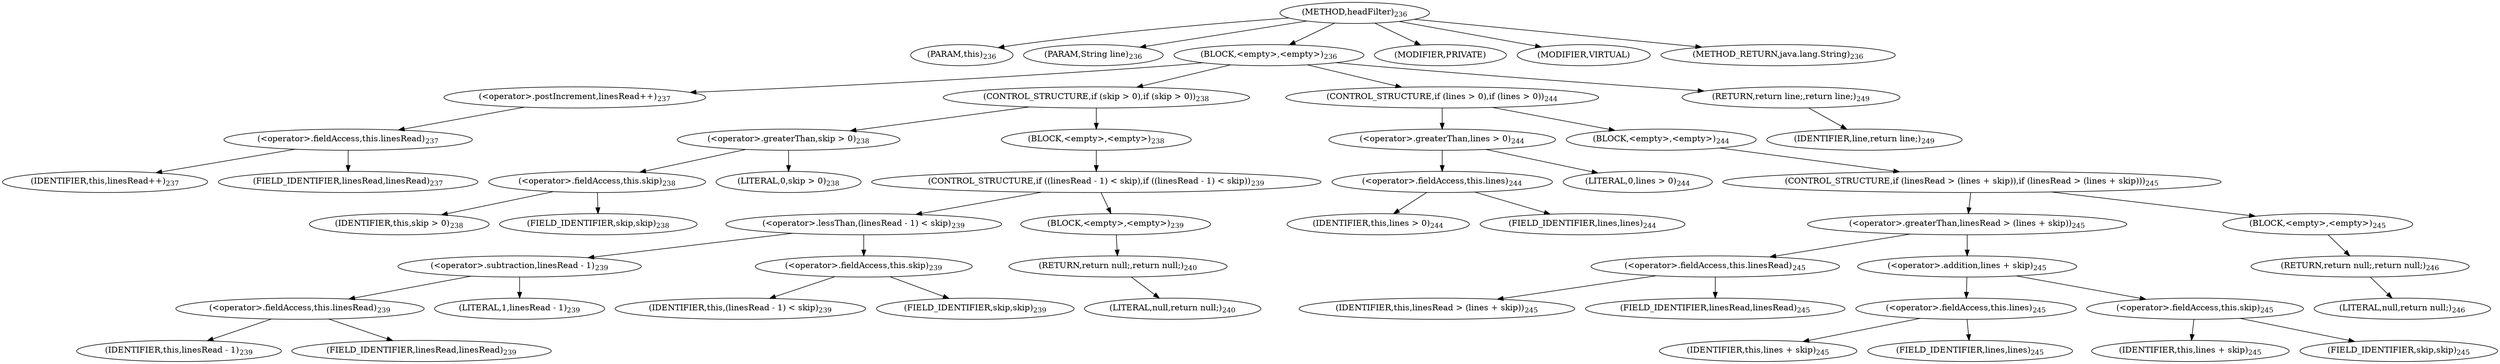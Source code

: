 digraph "headFilter" {  
"380" [label = <(METHOD,headFilter)<SUB>236</SUB>> ]
"381" [label = <(PARAM,this)<SUB>236</SUB>> ]
"382" [label = <(PARAM,String line)<SUB>236</SUB>> ]
"383" [label = <(BLOCK,&lt;empty&gt;,&lt;empty&gt;)<SUB>236</SUB>> ]
"384" [label = <(&lt;operator&gt;.postIncrement,linesRead++)<SUB>237</SUB>> ]
"385" [label = <(&lt;operator&gt;.fieldAccess,this.linesRead)<SUB>237</SUB>> ]
"386" [label = <(IDENTIFIER,this,linesRead++)<SUB>237</SUB>> ]
"387" [label = <(FIELD_IDENTIFIER,linesRead,linesRead)<SUB>237</SUB>> ]
"388" [label = <(CONTROL_STRUCTURE,if (skip &gt; 0),if (skip &gt; 0))<SUB>238</SUB>> ]
"389" [label = <(&lt;operator&gt;.greaterThan,skip &gt; 0)<SUB>238</SUB>> ]
"390" [label = <(&lt;operator&gt;.fieldAccess,this.skip)<SUB>238</SUB>> ]
"391" [label = <(IDENTIFIER,this,skip &gt; 0)<SUB>238</SUB>> ]
"392" [label = <(FIELD_IDENTIFIER,skip,skip)<SUB>238</SUB>> ]
"393" [label = <(LITERAL,0,skip &gt; 0)<SUB>238</SUB>> ]
"394" [label = <(BLOCK,&lt;empty&gt;,&lt;empty&gt;)<SUB>238</SUB>> ]
"395" [label = <(CONTROL_STRUCTURE,if ((linesRead - 1) &lt; skip),if ((linesRead - 1) &lt; skip))<SUB>239</SUB>> ]
"396" [label = <(&lt;operator&gt;.lessThan,(linesRead - 1) &lt; skip)<SUB>239</SUB>> ]
"397" [label = <(&lt;operator&gt;.subtraction,linesRead - 1)<SUB>239</SUB>> ]
"398" [label = <(&lt;operator&gt;.fieldAccess,this.linesRead)<SUB>239</SUB>> ]
"399" [label = <(IDENTIFIER,this,linesRead - 1)<SUB>239</SUB>> ]
"400" [label = <(FIELD_IDENTIFIER,linesRead,linesRead)<SUB>239</SUB>> ]
"401" [label = <(LITERAL,1,linesRead - 1)<SUB>239</SUB>> ]
"402" [label = <(&lt;operator&gt;.fieldAccess,this.skip)<SUB>239</SUB>> ]
"403" [label = <(IDENTIFIER,this,(linesRead - 1) &lt; skip)<SUB>239</SUB>> ]
"404" [label = <(FIELD_IDENTIFIER,skip,skip)<SUB>239</SUB>> ]
"405" [label = <(BLOCK,&lt;empty&gt;,&lt;empty&gt;)<SUB>239</SUB>> ]
"406" [label = <(RETURN,return null;,return null;)<SUB>240</SUB>> ]
"407" [label = <(LITERAL,null,return null;)<SUB>240</SUB>> ]
"408" [label = <(CONTROL_STRUCTURE,if (lines &gt; 0),if (lines &gt; 0))<SUB>244</SUB>> ]
"409" [label = <(&lt;operator&gt;.greaterThan,lines &gt; 0)<SUB>244</SUB>> ]
"410" [label = <(&lt;operator&gt;.fieldAccess,this.lines)<SUB>244</SUB>> ]
"411" [label = <(IDENTIFIER,this,lines &gt; 0)<SUB>244</SUB>> ]
"412" [label = <(FIELD_IDENTIFIER,lines,lines)<SUB>244</SUB>> ]
"413" [label = <(LITERAL,0,lines &gt; 0)<SUB>244</SUB>> ]
"414" [label = <(BLOCK,&lt;empty&gt;,&lt;empty&gt;)<SUB>244</SUB>> ]
"415" [label = <(CONTROL_STRUCTURE,if (linesRead &gt; (lines + skip)),if (linesRead &gt; (lines + skip)))<SUB>245</SUB>> ]
"416" [label = <(&lt;operator&gt;.greaterThan,linesRead &gt; (lines + skip))<SUB>245</SUB>> ]
"417" [label = <(&lt;operator&gt;.fieldAccess,this.linesRead)<SUB>245</SUB>> ]
"418" [label = <(IDENTIFIER,this,linesRead &gt; (lines + skip))<SUB>245</SUB>> ]
"419" [label = <(FIELD_IDENTIFIER,linesRead,linesRead)<SUB>245</SUB>> ]
"420" [label = <(&lt;operator&gt;.addition,lines + skip)<SUB>245</SUB>> ]
"421" [label = <(&lt;operator&gt;.fieldAccess,this.lines)<SUB>245</SUB>> ]
"422" [label = <(IDENTIFIER,this,lines + skip)<SUB>245</SUB>> ]
"423" [label = <(FIELD_IDENTIFIER,lines,lines)<SUB>245</SUB>> ]
"424" [label = <(&lt;operator&gt;.fieldAccess,this.skip)<SUB>245</SUB>> ]
"425" [label = <(IDENTIFIER,this,lines + skip)<SUB>245</SUB>> ]
"426" [label = <(FIELD_IDENTIFIER,skip,skip)<SUB>245</SUB>> ]
"427" [label = <(BLOCK,&lt;empty&gt;,&lt;empty&gt;)<SUB>245</SUB>> ]
"428" [label = <(RETURN,return null;,return null;)<SUB>246</SUB>> ]
"429" [label = <(LITERAL,null,return null;)<SUB>246</SUB>> ]
"430" [label = <(RETURN,return line;,return line;)<SUB>249</SUB>> ]
"431" [label = <(IDENTIFIER,line,return line;)<SUB>249</SUB>> ]
"432" [label = <(MODIFIER,PRIVATE)> ]
"433" [label = <(MODIFIER,VIRTUAL)> ]
"434" [label = <(METHOD_RETURN,java.lang.String)<SUB>236</SUB>> ]
  "380" -> "381" 
  "380" -> "382" 
  "380" -> "383" 
  "380" -> "432" 
  "380" -> "433" 
  "380" -> "434" 
  "383" -> "384" 
  "383" -> "388" 
  "383" -> "408" 
  "383" -> "430" 
  "384" -> "385" 
  "385" -> "386" 
  "385" -> "387" 
  "388" -> "389" 
  "388" -> "394" 
  "389" -> "390" 
  "389" -> "393" 
  "390" -> "391" 
  "390" -> "392" 
  "394" -> "395" 
  "395" -> "396" 
  "395" -> "405" 
  "396" -> "397" 
  "396" -> "402" 
  "397" -> "398" 
  "397" -> "401" 
  "398" -> "399" 
  "398" -> "400" 
  "402" -> "403" 
  "402" -> "404" 
  "405" -> "406" 
  "406" -> "407" 
  "408" -> "409" 
  "408" -> "414" 
  "409" -> "410" 
  "409" -> "413" 
  "410" -> "411" 
  "410" -> "412" 
  "414" -> "415" 
  "415" -> "416" 
  "415" -> "427" 
  "416" -> "417" 
  "416" -> "420" 
  "417" -> "418" 
  "417" -> "419" 
  "420" -> "421" 
  "420" -> "424" 
  "421" -> "422" 
  "421" -> "423" 
  "424" -> "425" 
  "424" -> "426" 
  "427" -> "428" 
  "428" -> "429" 
  "430" -> "431" 
}
